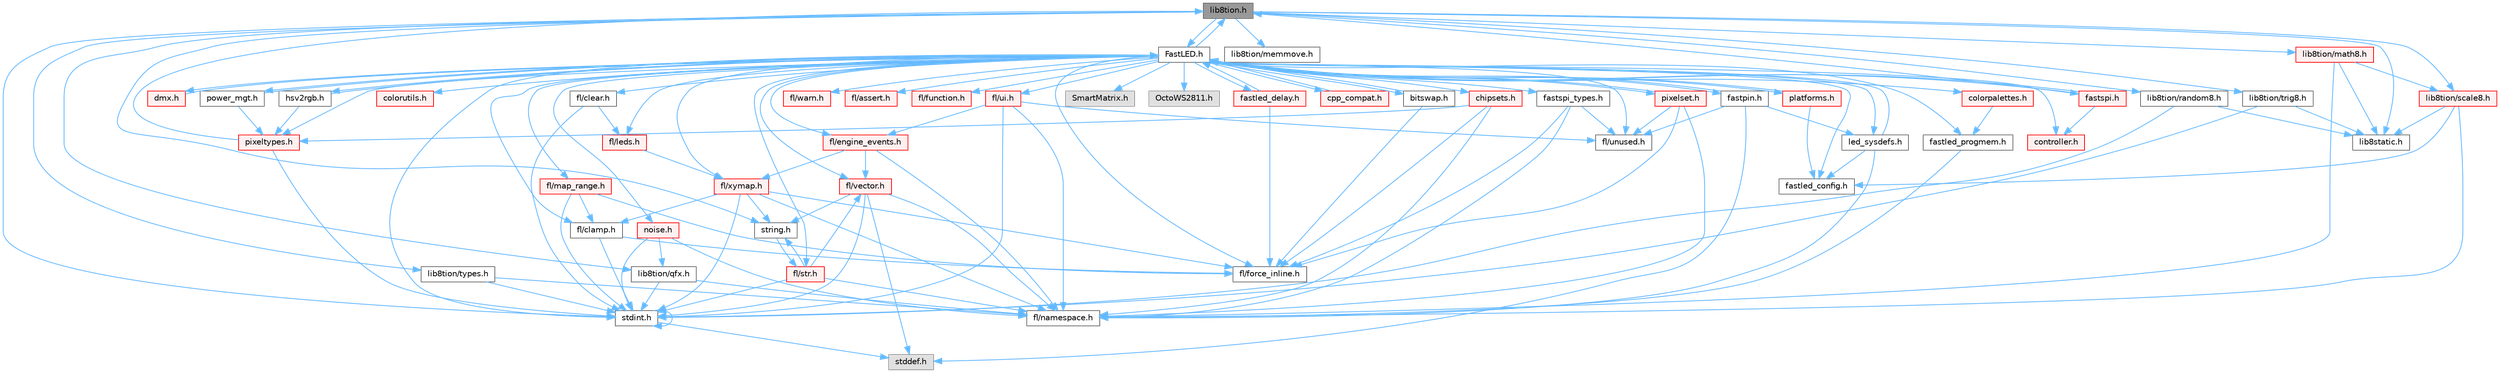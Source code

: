 digraph "lib8tion.h"
{
 // INTERACTIVE_SVG=YES
 // LATEX_PDF_SIZE
  bgcolor="transparent";
  edge [fontname=Helvetica,fontsize=10,labelfontname=Helvetica,labelfontsize=10];
  node [fontname=Helvetica,fontsize=10,shape=box,height=0.2,width=0.4];
  Node1 [id="Node000001",label="lib8tion.h",height=0.2,width=0.4,color="gray40", fillcolor="grey60", style="filled", fontcolor="black",tooltip="Fast, efficient 8-bit math functions specifically designed for high-performance LED programming."];
  Node1 -> Node2 [id="edge1_Node000001_Node000002",color="steelblue1",style="solid",tooltip=" "];
  Node2 [id="Node000002",label="FastLED.h",height=0.2,width=0.4,color="grey40", fillcolor="white", style="filled",URL="$db/d97/_fast_l_e_d_8h.html",tooltip="central include file for FastLED, defines the CFastLED class/object"];
  Node2 -> Node3 [id="edge2_Node000002_Node000003",color="steelblue1",style="solid",tooltip=" "];
  Node3 [id="Node000003",label="stdint.h",height=0.2,width=0.4,color="grey40", fillcolor="white", style="filled",URL="$df/dd8/stdint_8h.html",tooltip=" "];
  Node3 -> Node4 [id="edge3_Node000003_Node000004",color="steelblue1",style="solid",tooltip=" "];
  Node4 [id="Node000004",label="stddef.h",height=0.2,width=0.4,color="grey60", fillcolor="#E0E0E0", style="filled",tooltip=" "];
  Node3 -> Node3 [id="edge4_Node000003_Node000003",color="steelblue1",style="solid",tooltip=" "];
  Node2 -> Node5 [id="edge5_Node000002_Node000005",color="steelblue1",style="solid",tooltip=" "];
  Node5 [id="Node000005",label="SmartMatrix.h",height=0.2,width=0.4,color="grey60", fillcolor="#E0E0E0", style="filled",tooltip=" "];
  Node2 -> Node6 [id="edge6_Node000002_Node000006",color="steelblue1",style="solid",tooltip=" "];
  Node6 [id="Node000006",label="OctoWS2811.h",height=0.2,width=0.4,color="grey60", fillcolor="#E0E0E0", style="filled",tooltip=" "];
  Node2 -> Node7 [id="edge7_Node000002_Node000007",color="steelblue1",style="solid",tooltip=" "];
  Node7 [id="Node000007",label="fl/force_inline.h",height=0.2,width=0.4,color="grey40", fillcolor="white", style="filled",URL="$d4/d64/force__inline_8h.html",tooltip=" "];
  Node2 -> Node8 [id="edge8_Node000002_Node000008",color="steelblue1",style="solid",tooltip=" "];
  Node8 [id="Node000008",label="cpp_compat.h",height=0.2,width=0.4,color="red", fillcolor="#FFF0F0", style="filled",URL="$d9/d13/cpp__compat_8h.html",tooltip="Compatibility functions based on C++ version."];
  Node8 -> Node2 [id="edge9_Node000008_Node000002",color="steelblue1",style="solid",tooltip=" "];
  Node2 -> Node10 [id="edge10_Node000002_Node000010",color="steelblue1",style="solid",tooltip=" "];
  Node10 [id="Node000010",label="fastled_config.h",height=0.2,width=0.4,color="grey40", fillcolor="white", style="filled",URL="$d5/d11/fastled__config_8h.html",tooltip="Contains definitions that can be used to configure FastLED at compile time."];
  Node2 -> Node11 [id="edge11_Node000002_Node000011",color="steelblue1",style="solid",tooltip=" "];
  Node11 [id="Node000011",label="led_sysdefs.h",height=0.2,width=0.4,color="grey40", fillcolor="white", style="filled",URL="$d9/d3e/led__sysdefs_8h.html",tooltip="Determines which platform system definitions to include."];
  Node11 -> Node2 [id="edge12_Node000011_Node000002",color="steelblue1",style="solid",tooltip=" "];
  Node11 -> Node10 [id="edge13_Node000011_Node000010",color="steelblue1",style="solid",tooltip=" "];
  Node11 -> Node12 [id="edge14_Node000011_Node000012",color="steelblue1",style="solid",tooltip=" "];
  Node12 [id="Node000012",label="fl/namespace.h",height=0.2,width=0.4,color="grey40", fillcolor="white", style="filled",URL="$df/d2a/namespace_8h.html",tooltip="Implements the FastLED namespace macros."];
  Node2 -> Node13 [id="edge15_Node000002_Node000013",color="steelblue1",style="solid",tooltip=" "];
  Node13 [id="Node000013",label="fastled_delay.h",height=0.2,width=0.4,color="red", fillcolor="#FFF0F0", style="filled",URL="$d0/da8/fastled__delay_8h.html",tooltip="Utility functions and classes for managing delay cycles."];
  Node13 -> Node2 [id="edge16_Node000013_Node000002",color="steelblue1",style="solid",tooltip=" "];
  Node13 -> Node7 [id="edge17_Node000013_Node000007",color="steelblue1",style="solid",tooltip=" "];
  Node2 -> Node15 [id="edge18_Node000002_Node000015",color="steelblue1",style="solid",tooltip=" "];
  Node15 [id="Node000015",label="bitswap.h",height=0.2,width=0.4,color="grey40", fillcolor="white", style="filled",URL="$de/ded/bitswap_8h.html",tooltip="Functions for doing a rotation of bits/bytes used by parallel output."];
  Node15 -> Node2 [id="edge19_Node000015_Node000002",color="steelblue1",style="solid",tooltip=" "];
  Node15 -> Node7 [id="edge20_Node000015_Node000007",color="steelblue1",style="solid",tooltip=" "];
  Node2 -> Node16 [id="edge21_Node000002_Node000016",color="steelblue1",style="solid",tooltip=" "];
  Node16 [id="Node000016",label="controller.h",height=0.2,width=0.4,color="red", fillcolor="#FFF0F0", style="filled",URL="$d2/dd9/controller_8h.html",tooltip="deprecated: base definitions used by led controllers for writing out led data"];
  Node2 -> Node62 [id="edge22_Node000002_Node000062",color="steelblue1",style="solid",tooltip=" "];
  Node62 [id="Node000062",label="fastpin.h",height=0.2,width=0.4,color="grey40", fillcolor="white", style="filled",URL="$db/d65/fastpin_8h.html",tooltip="Class base definitions for defining fast pin access."];
  Node62 -> Node2 [id="edge23_Node000062_Node000002",color="steelblue1",style="solid",tooltip=" "];
  Node62 -> Node11 [id="edge24_Node000062_Node000011",color="steelblue1",style="solid",tooltip=" "];
  Node62 -> Node4 [id="edge25_Node000062_Node000004",color="steelblue1",style="solid",tooltip=" "];
  Node62 -> Node49 [id="edge26_Node000062_Node000049",color="steelblue1",style="solid",tooltip=" "];
  Node49 [id="Node000049",label="fl/unused.h",height=0.2,width=0.4,color="grey40", fillcolor="white", style="filled",URL="$d8/d4b/unused_8h.html",tooltip=" "];
  Node2 -> Node63 [id="edge27_Node000002_Node000063",color="steelblue1",style="solid",tooltip=" "];
  Node63 [id="Node000063",label="fastspi_types.h",height=0.2,width=0.4,color="grey40", fillcolor="white", style="filled",URL="$d2/ddb/fastspi__types_8h.html",tooltip="Data types and constants used by SPI interfaces."];
  Node63 -> Node7 [id="edge28_Node000063_Node000007",color="steelblue1",style="solid",tooltip=" "];
  Node63 -> Node12 [id="edge29_Node000063_Node000012",color="steelblue1",style="solid",tooltip=" "];
  Node63 -> Node49 [id="edge30_Node000063_Node000049",color="steelblue1",style="solid",tooltip=" "];
  Node2 -> Node64 [id="edge31_Node000002_Node000064",color="steelblue1",style="solid",tooltip=" "];
  Node64 [id="Node000064",label="dmx.h",height=0.2,width=0.4,color="red", fillcolor="#FFF0F0", style="filled",URL="$d3/de1/dmx_8h.html",tooltip="Defines the DMX512-based LED controllers."];
  Node64 -> Node2 [id="edge32_Node000064_Node000002",color="steelblue1",style="solid",tooltip=" "];
  Node2 -> Node67 [id="edge33_Node000002_Node000067",color="steelblue1",style="solid",tooltip=" "];
  Node67 [id="Node000067",label="platforms.h",height=0.2,width=0.4,color="red", fillcolor="#FFF0F0", style="filled",URL="$da/dc9/platforms_8h.html",tooltip="Determines which platforms headers to include."];
  Node67 -> Node2 [id="edge34_Node000067_Node000002",color="steelblue1",style="solid",tooltip=" "];
  Node67 -> Node10 [id="edge35_Node000067_Node000010",color="steelblue1",style="solid",tooltip=" "];
  Node2 -> Node69 [id="edge36_Node000002_Node000069",color="steelblue1",style="solid",tooltip=" "];
  Node69 [id="Node000069",label="fastled_progmem.h",height=0.2,width=0.4,color="grey40", fillcolor="white", style="filled",URL="$df/dab/fastled__progmem_8h.html",tooltip="Wrapper definitions to allow seamless use of PROGMEM in environments that have it."];
  Node69 -> Node12 [id="edge37_Node000069_Node000012",color="steelblue1",style="solid",tooltip=" "];
  Node2 -> Node1 [id="edge38_Node000002_Node000001",color="steelblue1",style="solid",tooltip=" "];
  Node2 -> Node18 [id="edge39_Node000002_Node000018",color="steelblue1",style="solid",tooltip=" "];
  Node18 [id="Node000018",label="pixeltypes.h",height=0.2,width=0.4,color="red", fillcolor="#FFF0F0", style="filled",URL="$d2/dba/pixeltypes_8h.html",tooltip="Includes defintions for RGB and HSV pixels."];
  Node18 -> Node3 [id="edge40_Node000018_Node000003",color="steelblue1",style="solid",tooltip=" "];
  Node18 -> Node1 [id="edge41_Node000018_Node000001",color="steelblue1",style="solid",tooltip=" "];
  Node2 -> Node70 [id="edge42_Node000002_Node000070",color="steelblue1",style="solid",tooltip=" "];
  Node70 [id="Node000070",label="hsv2rgb.h",height=0.2,width=0.4,color="grey40", fillcolor="white", style="filled",URL="$de/d9a/hsv2rgb_8h.html",tooltip="Functions to convert from the HSV colorspace to the RGB colorspace."];
  Node70 -> Node2 [id="edge43_Node000070_Node000002",color="steelblue1",style="solid",tooltip=" "];
  Node70 -> Node18 [id="edge44_Node000070_Node000018",color="steelblue1",style="solid",tooltip=" "];
  Node2 -> Node71 [id="edge45_Node000002_Node000071",color="steelblue1",style="solid",tooltip=" "];
  Node71 [id="Node000071",label="colorutils.h",height=0.2,width=0.4,color="red", fillcolor="#FFF0F0", style="filled",URL="$d1/dfb/colorutils_8h.html",tooltip=" "];
  Node2 -> Node78 [id="edge46_Node000002_Node000078",color="steelblue1",style="solid",tooltip=" "];
  Node78 [id="Node000078",label="pixelset.h",height=0.2,width=0.4,color="red", fillcolor="#FFF0F0", style="filled",URL="$d4/d46/pixelset_8h.html",tooltip="Declares classes for managing logical groups of LEDs."];
  Node78 -> Node7 [id="edge47_Node000078_Node000007",color="steelblue1",style="solid",tooltip=" "];
  Node78 -> Node12 [id="edge48_Node000078_Node000012",color="steelblue1",style="solid",tooltip=" "];
  Node78 -> Node49 [id="edge49_Node000078_Node000049",color="steelblue1",style="solid",tooltip=" "];
  Node78 -> Node2 [id="edge50_Node000078_Node000002",color="steelblue1",style="solid",tooltip=" "];
  Node2 -> Node80 [id="edge51_Node000002_Node000080",color="steelblue1",style="solid",tooltip=" "];
  Node80 [id="Node000080",label="colorpalettes.h",height=0.2,width=0.4,color="red", fillcolor="#FFF0F0", style="filled",URL="$dc/dcc/colorpalettes_8h.html",tooltip="Declarations for the predefined color palettes supplied by FastLED."];
  Node80 -> Node69 [id="edge52_Node000080_Node000069",color="steelblue1",style="solid",tooltip=" "];
  Node2 -> Node81 [id="edge53_Node000002_Node000081",color="steelblue1",style="solid",tooltip=" "];
  Node81 [id="Node000081",label="noise.h",height=0.2,width=0.4,color="red", fillcolor="#FFF0F0", style="filled",URL="$d1/d31/noise_8h.html",tooltip="Functions to generate and fill arrays with noise."];
  Node81 -> Node3 [id="edge54_Node000081_Node000003",color="steelblue1",style="solid",tooltip=" "];
  Node81 -> Node12 [id="edge55_Node000081_Node000012",color="steelblue1",style="solid",tooltip=" "];
  Node81 -> Node82 [id="edge56_Node000081_Node000082",color="steelblue1",style="solid",tooltip=" "];
  Node82 [id="Node000082",label="lib8tion/qfx.h",height=0.2,width=0.4,color="grey40", fillcolor="white", style="filled",URL="$d2/d19/qfx_8h.html",tooltip=" "];
  Node82 -> Node3 [id="edge57_Node000082_Node000003",color="steelblue1",style="solid",tooltip=" "];
  Node82 -> Node12 [id="edge58_Node000082_Node000012",color="steelblue1",style="solid",tooltip=" "];
  Node2 -> Node83 [id="edge59_Node000002_Node000083",color="steelblue1",style="solid",tooltip=" "];
  Node83 [id="Node000083",label="power_mgt.h",height=0.2,width=0.4,color="grey40", fillcolor="white", style="filled",URL="$dc/d5b/power__mgt_8h.html",tooltip="Functions to limit the power used by FastLED."];
  Node83 -> Node2 [id="edge60_Node000083_Node000002",color="steelblue1",style="solid",tooltip=" "];
  Node83 -> Node18 [id="edge61_Node000083_Node000018",color="steelblue1",style="solid",tooltip=" "];
  Node2 -> Node84 [id="edge62_Node000002_Node000084",color="steelblue1",style="solid",tooltip=" "];
  Node84 [id="Node000084",label="fastspi.h",height=0.2,width=0.4,color="red", fillcolor="#FFF0F0", style="filled",URL="$d6/ddc/fastspi_8h.html",tooltip="Serial peripheral interface (SPI) definitions per platform."];
  Node84 -> Node2 [id="edge63_Node000084_Node000002",color="steelblue1",style="solid",tooltip=" "];
  Node84 -> Node16 [id="edge64_Node000084_Node000016",color="steelblue1",style="solid",tooltip=" "];
  Node84 -> Node1 [id="edge65_Node000084_Node000001",color="steelblue1",style="solid",tooltip=" "];
  Node2 -> Node86 [id="edge66_Node000002_Node000086",color="steelblue1",style="solid",tooltip=" "];
  Node86 [id="Node000086",label="chipsets.h",height=0.2,width=0.4,color="red", fillcolor="#FFF0F0", style="filled",URL="$db/d66/chipsets_8h.html",tooltip="Contains the bulk of the definitions for the various LED chipsets supported."];
  Node86 -> Node18 [id="edge67_Node000086_Node000018",color="steelblue1",style="solid",tooltip=" "];
  Node86 -> Node7 [id="edge68_Node000086_Node000007",color="steelblue1",style="solid",tooltip=" "];
  Node86 -> Node12 [id="edge69_Node000086_Node000012",color="steelblue1",style="solid",tooltip=" "];
  Node2 -> Node50 [id="edge70_Node000002_Node000050",color="steelblue1",style="solid",tooltip=" "];
  Node50 [id="Node000050",label="fl/engine_events.h",height=0.2,width=0.4,color="red", fillcolor="#FFF0F0", style="filled",URL="$db/dc0/engine__events_8h.html",tooltip=" "];
  Node50 -> Node12 [id="edge71_Node000050_Node000012",color="steelblue1",style="solid",tooltip=" "];
  Node50 -> Node36 [id="edge72_Node000050_Node000036",color="steelblue1",style="solid",tooltip=" "];
  Node36 [id="Node000036",label="fl/vector.h",height=0.2,width=0.4,color="red", fillcolor="#FFF0F0", style="filled",URL="$d6/d68/vector_8h.html",tooltip=" "];
  Node36 -> Node4 [id="edge73_Node000036_Node000004",color="steelblue1",style="solid",tooltip=" "];
  Node36 -> Node3 [id="edge74_Node000036_Node000003",color="steelblue1",style="solid",tooltip=" "];
  Node36 -> Node28 [id="edge75_Node000036_Node000028",color="steelblue1",style="solid",tooltip=" "];
  Node28 [id="Node000028",label="string.h",height=0.2,width=0.4,color="grey40", fillcolor="white", style="filled",URL="$da/d66/string_8h.html",tooltip=" "];
  Node28 -> Node27 [id="edge76_Node000028_Node000027",color="steelblue1",style="solid",tooltip=" "];
  Node27 [id="Node000027",label="fl/str.h",height=0.2,width=0.4,color="red", fillcolor="#FFF0F0", style="filled",URL="$d1/d93/str_8h.html",tooltip=" "];
  Node27 -> Node3 [id="edge77_Node000027_Node000003",color="steelblue1",style="solid",tooltip=" "];
  Node27 -> Node28 [id="edge78_Node000027_Node000028",color="steelblue1",style="solid",tooltip=" "];
  Node27 -> Node12 [id="edge79_Node000027_Node000012",color="steelblue1",style="solid",tooltip=" "];
  Node27 -> Node36 [id="edge80_Node000027_Node000036",color="steelblue1",style="solid",tooltip=" "];
  Node36 -> Node12 [id="edge81_Node000036_Node000012",color="steelblue1",style="solid",tooltip=" "];
  Node50 -> Node59 [id="edge82_Node000050_Node000059",color="steelblue1",style="solid",tooltip=" "];
  Node59 [id="Node000059",label="fl/xymap.h",height=0.2,width=0.4,color="red", fillcolor="#FFF0F0", style="filled",URL="$da/d61/xymap_8h.html",tooltip=" "];
  Node59 -> Node3 [id="edge83_Node000059_Node000003",color="steelblue1",style="solid",tooltip=" "];
  Node59 -> Node28 [id="edge84_Node000059_Node000028",color="steelblue1",style="solid",tooltip=" "];
  Node59 -> Node31 [id="edge85_Node000059_Node000031",color="steelblue1",style="solid",tooltip=" "];
  Node31 [id="Node000031",label="fl/clamp.h",height=0.2,width=0.4,color="grey40", fillcolor="white", style="filled",URL="$d6/dd3/clamp_8h.html",tooltip=" "];
  Node31 -> Node3 [id="edge86_Node000031_Node000003",color="steelblue1",style="solid",tooltip=" "];
  Node31 -> Node7 [id="edge87_Node000031_Node000007",color="steelblue1",style="solid",tooltip=" "];
  Node59 -> Node7 [id="edge88_Node000059_Node000007",color="steelblue1",style="solid",tooltip=" "];
  Node59 -> Node12 [id="edge89_Node000059_Node000012",color="steelblue1",style="solid",tooltip=" "];
  Node2 -> Node87 [id="edge90_Node000002_Node000087",color="steelblue1",style="solid",tooltip=" "];
  Node87 [id="Node000087",label="fl/leds.h",height=0.2,width=0.4,color="red", fillcolor="#FFF0F0", style="filled",URL="$da/d78/leds_8h.html",tooltip=" "];
  Node87 -> Node59 [id="edge91_Node000087_Node000059",color="steelblue1",style="solid",tooltip=" "];
  Node2 -> Node27 [id="edge92_Node000002_Node000027",color="steelblue1",style="solid",tooltip=" "];
  Node2 -> Node59 [id="edge93_Node000002_Node000059",color="steelblue1",style="solid",tooltip=" "];
  Node2 -> Node31 [id="edge94_Node000002_Node000031",color="steelblue1",style="solid",tooltip=" "];
  Node2 -> Node32 [id="edge95_Node000002_Node000032",color="steelblue1",style="solid",tooltip=" "];
  Node32 [id="Node000032",label="fl/map_range.h",height=0.2,width=0.4,color="red", fillcolor="#FFF0F0", style="filled",URL="$d1/d47/map__range_8h.html",tooltip=" "];
  Node32 -> Node3 [id="edge96_Node000032_Node000003",color="steelblue1",style="solid",tooltip=" "];
  Node32 -> Node31 [id="edge97_Node000032_Node000031",color="steelblue1",style="solid",tooltip=" "];
  Node32 -> Node7 [id="edge98_Node000032_Node000007",color="steelblue1",style="solid",tooltip=" "];
  Node2 -> Node88 [id="edge99_Node000002_Node000088",color="steelblue1",style="solid",tooltip=" "];
  Node88 [id="Node000088",label="fl/warn.h",height=0.2,width=0.4,color="red", fillcolor="#FFF0F0", style="filled",URL="$de/d77/warn_8h.html",tooltip=" "];
  Node2 -> Node55 [id="edge100_Node000002_Node000055",color="steelblue1",style="solid",tooltip=" "];
  Node55 [id="Node000055",label="fl/assert.h",height=0.2,width=0.4,color="red", fillcolor="#FFF0F0", style="filled",URL="$dc/da7/assert_8h.html",tooltip=" "];
  Node2 -> Node49 [id="edge101_Node000002_Node000049",color="steelblue1",style="solid",tooltip=" "];
  Node2 -> Node36 [id="edge102_Node000002_Node000036",color="steelblue1",style="solid",tooltip=" "];
  Node2 -> Node91 [id="edge103_Node000002_Node000091",color="steelblue1",style="solid",tooltip=" "];
  Node91 [id="Node000091",label="fl/function.h",height=0.2,width=0.4,color="red", fillcolor="#FFF0F0", style="filled",URL="$dd/d67/function_8h.html",tooltip=" "];
  Node2 -> Node92 [id="edge104_Node000002_Node000092",color="steelblue1",style="solid",tooltip=" "];
  Node92 [id="Node000092",label="fl/clear.h",height=0.2,width=0.4,color="grey40", fillcolor="white", style="filled",URL="$df/db0/clear_8h.html",tooltip=" "];
  Node92 -> Node87 [id="edge105_Node000092_Node000087",color="steelblue1",style="solid",tooltip=" "];
  Node92 -> Node3 [id="edge106_Node000092_Node000003",color="steelblue1",style="solid",tooltip=" "];
  Node2 -> Node93 [id="edge107_Node000002_Node000093",color="steelblue1",style="solid",tooltip=" "];
  Node93 [id="Node000093",label="fl/ui.h",height=0.2,width=0.4,color="red", fillcolor="#FFF0F0", style="filled",URL="$d9/d3b/ui_8h.html",tooltip=" "];
  Node93 -> Node3 [id="edge108_Node000093_Node000003",color="steelblue1",style="solid",tooltip=" "];
  Node93 -> Node50 [id="edge109_Node000093_Node000050",color="steelblue1",style="solid",tooltip=" "];
  Node93 -> Node12 [id="edge110_Node000093_Node000012",color="steelblue1",style="solid",tooltip=" "];
  Node93 -> Node49 [id="edge111_Node000093_Node000049",color="steelblue1",style="solid",tooltip=" "];
  Node1 -> Node24 [id="edge112_Node000001_Node000024",color="steelblue1",style="solid",tooltip=" "];
  Node24 [id="Node000024",label="lib8tion/types.h",height=0.2,width=0.4,color="grey40", fillcolor="white", style="filled",URL="$d9/ddf/lib8tion_2types_8h.html",tooltip="Defines fractional types used for lib8tion functions."];
  Node24 -> Node3 [id="edge113_Node000024_Node000003",color="steelblue1",style="solid",tooltip=" "];
  Node24 -> Node12 [id="edge114_Node000024_Node000012",color="steelblue1",style="solid",tooltip=" "];
  Node1 -> Node3 [id="edge115_Node000001_Node000003",color="steelblue1",style="solid",tooltip=" "];
  Node1 -> Node42 [id="edge116_Node000001_Node000042",color="steelblue1",style="solid",tooltip=" "];
  Node42 [id="Node000042",label="lib8static.h",height=0.2,width=0.4,color="grey40", fillcolor="white", style="filled",URL="$d4/d7a/lib8static_8h.html",tooltip="Defines static inlining macros for lib8tion functions."];
  Node1 -> Node82 [id="edge117_Node000001_Node000082",color="steelblue1",style="solid",tooltip=" "];
  Node1 -> Node77 [id="edge118_Node000001_Node000077",color="steelblue1",style="solid",tooltip=" "];
  Node77 [id="Node000077",label="lib8tion/memmove.h",height=0.2,width=0.4,color="grey40", fillcolor="white", style="filled",URL="$d9/d72/memmove_8h.html",tooltip=" "];
  Node1 -> Node28 [id="edge119_Node000001_Node000028",color="steelblue1",style="solid",tooltip=" "];
  Node1 -> Node100 [id="edge120_Node000001_Node000100",color="steelblue1",style="solid",tooltip=" "];
  Node100 [id="Node000100",label="lib8tion/math8.h",height=0.2,width=0.4,color="red", fillcolor="#FFF0F0", style="filled",URL="$d5/dd1/math8_8h.html",tooltip="Fast, efficient 8-bit math functions specifically designed for high-performance LED programming."];
  Node100 -> Node45 [id="edge121_Node000100_Node000045",color="steelblue1",style="solid",tooltip=" "];
  Node45 [id="Node000045",label="lib8tion/scale8.h",height=0.2,width=0.4,color="red", fillcolor="#FFF0F0", style="filled",URL="$db/d91/scale8_8h.html",tooltip="Fast, efficient 8-bit scaling functions specifically designed for high-performance LED programming."];
  Node45 -> Node42 [id="edge122_Node000045_Node000042",color="steelblue1",style="solid",tooltip=" "];
  Node45 -> Node12 [id="edge123_Node000045_Node000012",color="steelblue1",style="solid",tooltip=" "];
  Node45 -> Node10 [id="edge124_Node000045_Node000010",color="steelblue1",style="solid",tooltip=" "];
  Node100 -> Node42 [id="edge125_Node000100_Node000042",color="steelblue1",style="solid",tooltip=" "];
  Node100 -> Node12 [id="edge126_Node000100_Node000012",color="steelblue1",style="solid",tooltip=" "];
  Node1 -> Node45 [id="edge127_Node000001_Node000045",color="steelblue1",style="solid",tooltip=" "];
  Node1 -> Node101 [id="edge128_Node000001_Node000101",color="steelblue1",style="solid",tooltip=" "];
  Node101 [id="Node000101",label="lib8tion/random8.h",height=0.2,width=0.4,color="grey40", fillcolor="white", style="filled",URL="$d9/dfa/random8_8h.html",tooltip="Fast, efficient random number generators specifically designed for high-performance LED programming."];
  Node101 -> Node3 [id="edge129_Node000101_Node000003",color="steelblue1",style="solid",tooltip=" "];
  Node101 -> Node42 [id="edge130_Node000101_Node000042",color="steelblue1",style="solid",tooltip=" "];
  Node1 -> Node102 [id="edge131_Node000001_Node000102",color="steelblue1",style="solid",tooltip=" "];
  Node102 [id="Node000102",label="lib8tion/trig8.h",height=0.2,width=0.4,color="grey40", fillcolor="white", style="filled",URL="$d3/db9/trig8_8h.html",tooltip="Fast, efficient 8-bit trigonometry functions specifically designed for high-performance LED programmi..."];
  Node102 -> Node3 [id="edge132_Node000102_Node000003",color="steelblue1",style="solid",tooltip=" "];
  Node102 -> Node42 [id="edge133_Node000102_Node000042",color="steelblue1",style="solid",tooltip=" "];
}
